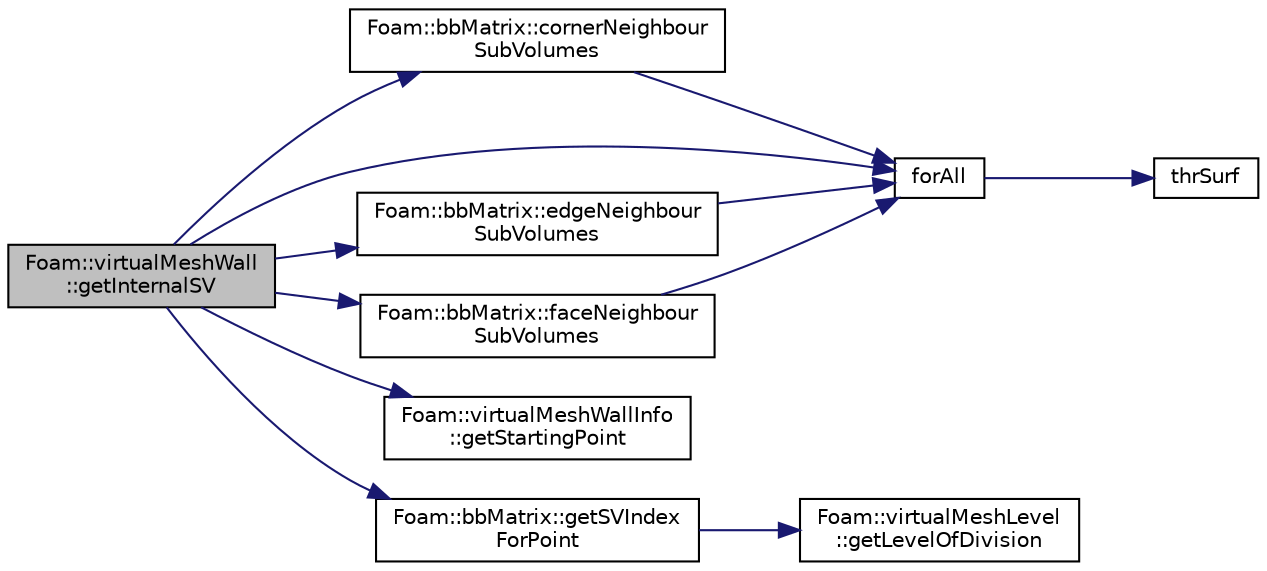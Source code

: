 digraph "Foam::virtualMeshWall::getInternalSV"
{
 // LATEX_PDF_SIZE
  edge [fontname="Helvetica",fontsize="10",labelfontname="Helvetica",labelfontsize="10"];
  node [fontname="Helvetica",fontsize="10",shape=record];
  rankdir="LR";
  Node1 [label="Foam::virtualMeshWall\l::getInternalSV",height=0.2,width=0.4,color="black", fillcolor="grey75", style="filled", fontcolor="black",tooltip=" "];
  Node1 -> Node2 [color="midnightblue",fontsize="10",style="solid",fontname="Helvetica"];
  Node2 [label="Foam::bbMatrix::cornerNeighbour\lSubVolumes",height=0.2,width=0.4,color="black", fillcolor="white", style="filled",URL="$classFoam_1_1bbMatrix.html#adc78aadf304850e42bb5f49d0de8188a",tooltip=" "];
  Node2 -> Node3 [color="midnightblue",fontsize="10",style="solid",fontname="Helvetica"];
  Node3 [label="forAll",height=0.2,width=0.4,color="black", fillcolor="white", style="filled",URL="$addModels_2initializeAddModels_8H.html#adcd69a620b2d93c893cbf0e92bb7c5d7",tooltip=" "];
  Node3 -> Node4 [color="midnightblue",fontsize="10",style="solid",fontname="Helvetica"];
  Node4 [label="thrSurf",height=0.2,width=0.4,color="black", fillcolor="white", style="filled",URL="$addModels_2initializeAddModels_8H.html#a12947c9cf4cff46d3d0a324e3e718f45",tooltip=" "];
  Node1 -> Node5 [color="midnightblue",fontsize="10",style="solid",fontname="Helvetica"];
  Node5 [label="Foam::bbMatrix::edgeNeighbour\lSubVolumes",height=0.2,width=0.4,color="black", fillcolor="white", style="filled",URL="$classFoam_1_1bbMatrix.html#a8fcb01f3ec1377cd0432deed08dc46c1",tooltip=" "];
  Node5 -> Node3 [color="midnightblue",fontsize="10",style="solid",fontname="Helvetica"];
  Node1 -> Node6 [color="midnightblue",fontsize="10",style="solid",fontname="Helvetica"];
  Node6 [label="Foam::bbMatrix::faceNeighbour\lSubVolumes",height=0.2,width=0.4,color="black", fillcolor="white", style="filled",URL="$classFoam_1_1bbMatrix.html#aa0282e6c9db9b90433691b00e59f37c3",tooltip=" "];
  Node6 -> Node3 [color="midnightblue",fontsize="10",style="solid",fontname="Helvetica"];
  Node1 -> Node3 [color="midnightblue",fontsize="10",style="solid",fontname="Helvetica"];
  Node1 -> Node7 [color="midnightblue",fontsize="10",style="solid",fontname="Helvetica"];
  Node7 [label="Foam::virtualMeshWallInfo\l::getStartingPoint",height=0.2,width=0.4,color="black", fillcolor="white", style="filled",URL="$structFoam_1_1virtualMeshWallInfo.html#ac2a279eaaf9cb23b9019b33bb71c69a6",tooltip=" "];
  Node1 -> Node8 [color="midnightblue",fontsize="10",style="solid",fontname="Helvetica"];
  Node8 [label="Foam::bbMatrix::getSVIndex\lForPoint",height=0.2,width=0.4,color="black", fillcolor="white", style="filled",URL="$classFoam_1_1bbMatrix.html#a276ee0041fe40d201d4c92f9f97cc807",tooltip=" "];
  Node8 -> Node9 [color="midnightblue",fontsize="10",style="solid",fontname="Helvetica"];
  Node9 [label="Foam::virtualMeshLevel\l::getLevelOfDivision",height=0.2,width=0.4,color="black", fillcolor="white", style="filled",URL="$classFoam_1_1virtualMeshLevel.html#a1eb892ba729b2ba4c733d6157a1236e6",tooltip=" "];
}
